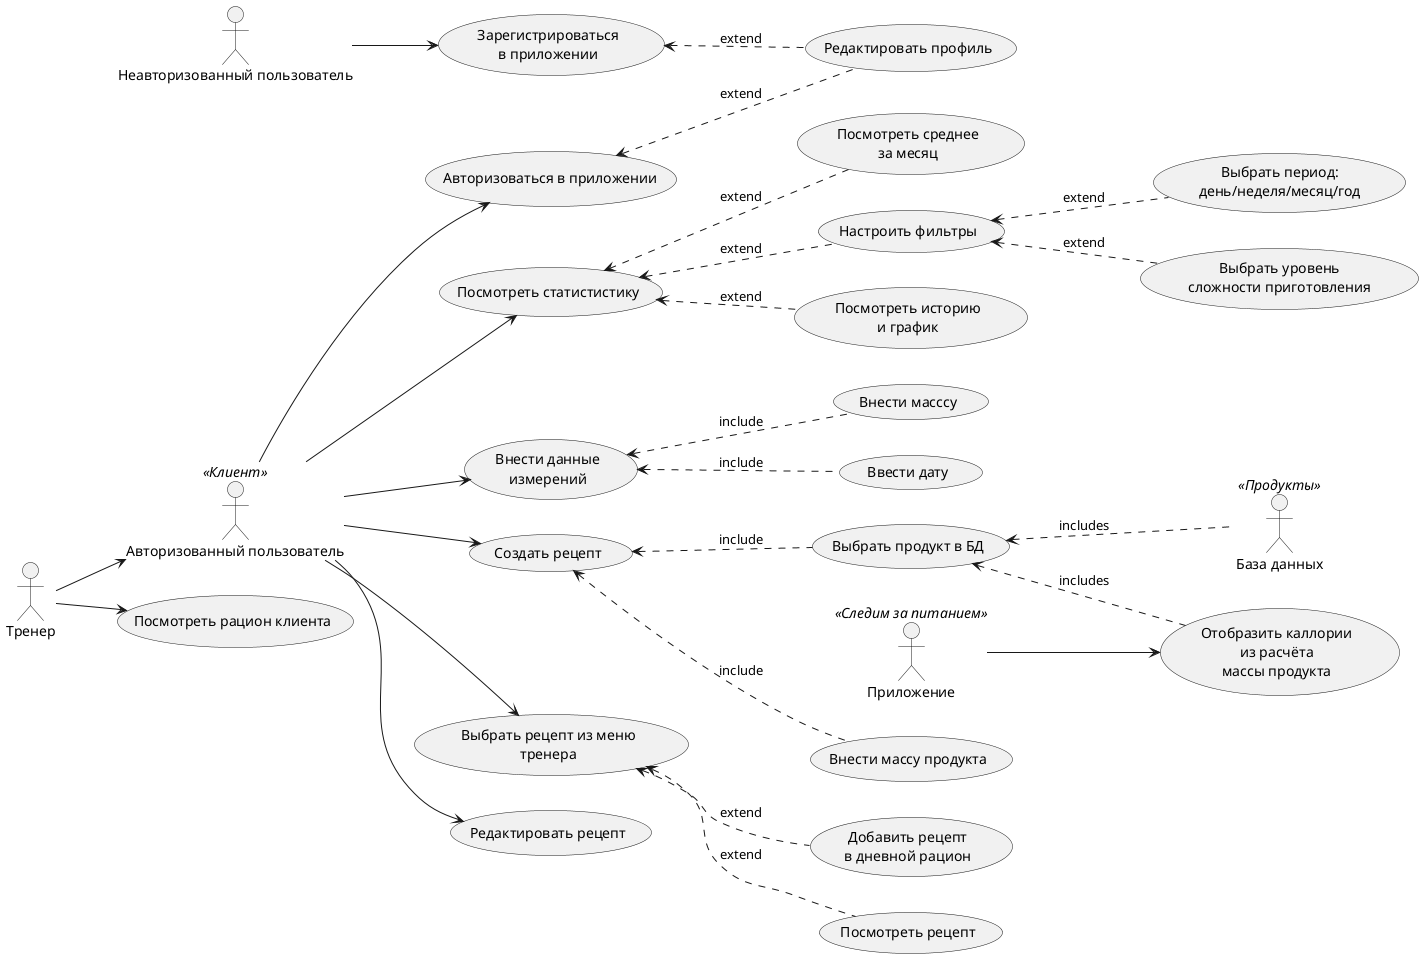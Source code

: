 @startuml

left to right direction
skinparam packageStyle rectangle

' Роли
:Тренер: as couch
:Авторизованный пользователь: as user <<Клиент>>
:Неавторизованный пользователь: as un_user
:Приложение: as app <<Следим за питанием>>
:База данных: as database <<Продукты>>

couch -->  user 

usecase uc_reg  as "Зарегистрироваться
в приложении"
usecase uc_edit_profile  as "Редактировать профиль"
usecase  uc_sign_in as "Авторизоваться в приложении"

usecase show_callories as "Отобразить каллории
из расчёта
массы продукта"

usecase view_stat as "Посмотреть статистистику"
usecase view_average as "Посмотреть среднее
за месяц"

usecase enter_data  as "Внести данные
измерений"
usecase add_mass as "Внести масссу"
usecase add_dateas "Ввести дату"

' Рецепты могут создать и пользователи и клиенты
usecase create_recipe  as "Создать рецепт"
usecase uc_check_eat as "Выбрать продукт в БД"

usecase uc_add_eat  as "Внести массу продукта"

usecase choose_recipe as "Выбрать рецепт из меню
тренера"
usecase save_recipe as "Добавить рецепт
в дневной рацион"
usecase edit_recipe  as "Редактировать рецепт"

usecase view_recipe as "Посмотреть рецепт"

usecase configure_filters as "Настроить фильтры"


usecase view_history_schedule  as "Посмотреть историю
и график"
usecase select_period as "Выбрать период:
день/неделя/месяц/год"
usecase select_kitchen as "Выбрать уровень
сложности приготовления"
usecase view_diet as "Посмотреть рацион клиента"

' Связи

un_user --> uc_reg
uc_reg <.. uc_edit_profile : extend
user --> uc_sign_in
uc_sign_in <.. uc_edit_profile : extend

user --> enter_data
enter_data <.. add_mass : include
enter_data <.. add_date : include

user --> create_recipe
create_recipe <.. uc_check_eat : include
create_recipe <.. uc_add_eat : include

user --> choose_recipe
user --> edit_recipe
choose_recipe <.. view_recipe : extend
choose_recipe <.. save_recipe : extend

user --> view_stat
view_stat <.. view_average : extend
view_stat <.. view_history_schedule : extend
view_stat <.. configure_filters : extend
configure_filters <.. select_period : extend
configure_filters <.. select_kitchen :extend


app --> show_callories
uc_check_eat <.. database : includes
uc_check_eat <.. show_callories : includes

couch --> view_diet
@enduml